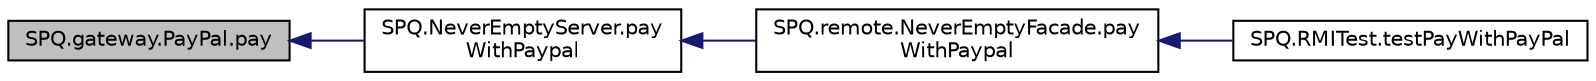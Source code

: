 digraph "SPQ.gateway.PayPal.pay"
{
  edge [fontname="Helvetica",fontsize="10",labelfontname="Helvetica",labelfontsize="10"];
  node [fontname="Helvetica",fontsize="10",shape=record];
  rankdir="LR";
  Node3 [label="SPQ.gateway.PayPal.pay",height=0.2,width=0.4,color="black", fillcolor="grey75", style="filled", fontcolor="black"];
  Node3 -> Node4 [dir="back",color="midnightblue",fontsize="10",style="solid",fontname="Helvetica"];
  Node4 [label="SPQ.NeverEmptyServer.pay\lWithPaypal",height=0.2,width=0.4,color="black", fillcolor="white", style="filled",URL="$class_s_p_q_1_1_never_empty_server.html#a954ea8c563055eae79564b357e557f85"];
  Node4 -> Node5 [dir="back",color="midnightblue",fontsize="10",style="solid",fontname="Helvetica"];
  Node5 [label="SPQ.remote.NeverEmptyFacade.pay\lWithPaypal",height=0.2,width=0.4,color="black", fillcolor="white", style="filled",URL="$class_s_p_q_1_1remote_1_1_never_empty_facade.html#a9942c7930b5144f0677dc0fdcde25cc3"];
  Node5 -> Node6 [dir="back",color="midnightblue",fontsize="10",style="solid",fontname="Helvetica"];
  Node6 [label="SPQ.RMITest.testPayWithPayPal",height=0.2,width=0.4,color="black", fillcolor="white", style="filled",URL="$class_s_p_q_1_1_r_m_i_test.html#a15a72e3572c99f10ba0ac5b0368f1a02"];
}
